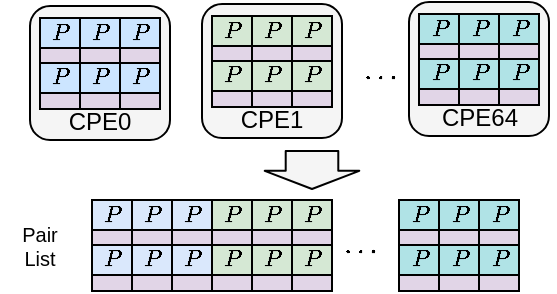 <mxfile version="10.6.0" type="github"><diagram id="DKJrhhpxTeis4e5bREXT" name="Page-1"><mxGraphModel dx="841" dy="468" grid="1" gridSize="10" guides="1" tooltips="1" connect="1" arrows="1" fold="1" page="1" pageScale="1" pageWidth="350" pageHeight="1169" math="1" shadow="0"><root><mxCell id="0"/><mxCell id="1" parent="0"/><mxCell id="9zv2EFa763Aui-nEIT-s-141" value="" style="rounded=1;whiteSpace=wrap;html=1;fillColor=#f5f5f5;strokeColor=#000000;fontColor=#333333;" vertex="1" parent="1"><mxGeometry x="209.5" y="181" width="70" height="67" as="geometry"/></mxCell><mxCell id="9zv2EFa763Aui-nEIT-s-127" value="" style="rounded=1;whiteSpace=wrap;html=1;fillColor=#f5f5f5;strokeColor=#000000;fontColor=#333333;" vertex="1" parent="1"><mxGeometry x="106" y="182" width="70" height="67" as="geometry"/></mxCell><mxCell id="9zv2EFa763Aui-nEIT-s-86" value="" style="rounded=1;whiteSpace=wrap;html=1;fillColor=#f5f5f5;strokeColor=#000000;fontColor=#333333;" vertex="1" parent="1"><mxGeometry x="20" y="183" width="70" height="67" as="geometry"/></mxCell><mxCell id="3ChNud9PbsFCPYztfYuO-2" value="&lt;font style=&quot;font-size: 10px&quot;&gt;Pair&lt;br style=&quot;font-size: 10px&quot;&gt;List&lt;/font&gt;" style="text;html=1;strokeColor=none;fillColor=none;align=center;verticalAlign=middle;whiteSpace=wrap;rounded=0;fontSize=10;" parent="1" vertex="1"><mxGeometry x="5" y="292.5" width="40" height="20" as="geometry"/></mxCell><mxCell id="9zv2EFa763Aui-nEIT-s-47" value="$${P}$$" style="rounded=0;whiteSpace=wrap;html=1;fontSize=10;fillColor=#cce5ff;strokeColor=#000000;" vertex="1" parent="1"><mxGeometry x="25" y="189" width="20" height="15" as="geometry"/></mxCell><mxCell id="9zv2EFa763Aui-nEIT-s-48" value="" style="rounded=0;whiteSpace=wrap;html=1;fontSize=10;fillColor=#e1d5e7;strokeColor=#000000;" vertex="1" parent="1"><mxGeometry x="25" y="204" width="20" height="8" as="geometry"/></mxCell><mxCell id="9zv2EFa763Aui-nEIT-s-49" value="$${P}$$" style="rounded=0;whiteSpace=wrap;html=1;fontSize=10;fillColor=#cce5ff;strokeColor=#000000;" vertex="1" parent="1"><mxGeometry x="45" y="189" width="20" height="15" as="geometry"/></mxCell><mxCell id="9zv2EFa763Aui-nEIT-s-50" value="" style="rounded=0;whiteSpace=wrap;html=1;fontSize=10;fillColor=#e1d5e7;strokeColor=#000000;" vertex="1" parent="1"><mxGeometry x="45" y="204" width="20" height="8" as="geometry"/></mxCell><mxCell id="9zv2EFa763Aui-nEIT-s-51" value="$${P}$$" style="rounded=0;whiteSpace=wrap;html=1;fontSize=10;fillColor=#cce5ff;strokeColor=#000000;" vertex="1" parent="1"><mxGeometry x="65" y="189" width="20" height="15" as="geometry"/></mxCell><mxCell id="9zv2EFa763Aui-nEIT-s-52" value="" style="rounded=0;whiteSpace=wrap;html=1;fontSize=10;fillColor=#e1d5e7;strokeColor=#000000;" vertex="1" parent="1"><mxGeometry x="65" y="204" width="20" height="8" as="geometry"/></mxCell><mxCell id="9zv2EFa763Aui-nEIT-s-79" value="$$\cdots$$" style="text;html=1;resizable=0;points=[];autosize=1;align=left;verticalAlign=top;spacingTop=-4;" vertex="1" parent="1"><mxGeometry x="184.5" y="196" width="70" height="20" as="geometry"/></mxCell><mxCell id="9zv2EFa763Aui-nEIT-s-80" value="$${P}$$" style="rounded=0;whiteSpace=wrap;html=1;fontSize=10;fillColor=#cce5ff;strokeColor=#000000;" vertex="1" parent="1"><mxGeometry x="25" y="211.5" width="20" height="15" as="geometry"/></mxCell><mxCell id="9zv2EFa763Aui-nEIT-s-81" value="" style="rounded=0;whiteSpace=wrap;html=1;fontSize=10;fillColor=#e1d5e7;strokeColor=#000000;" vertex="1" parent="1"><mxGeometry x="25" y="226.5" width="20" height="8" as="geometry"/></mxCell><mxCell id="9zv2EFa763Aui-nEIT-s-82" value="$${P}$$" style="rounded=0;whiteSpace=wrap;html=1;fontSize=10;fillColor=#cce5ff;strokeColor=#000000;" vertex="1" parent="1"><mxGeometry x="45" y="211.5" width="20" height="15" as="geometry"/></mxCell><mxCell id="9zv2EFa763Aui-nEIT-s-83" value="" style="rounded=0;whiteSpace=wrap;html=1;fontSize=10;fillColor=#e1d5e7;strokeColor=#000000;" vertex="1" parent="1"><mxGeometry x="45" y="226.5" width="20" height="8" as="geometry"/></mxCell><mxCell id="9zv2EFa763Aui-nEIT-s-84" value="$${P}$$" style="rounded=0;whiteSpace=wrap;html=1;fontSize=10;fillColor=#cce5ff;strokeColor=#000000;" vertex="1" parent="1"><mxGeometry x="65" y="211.5" width="20" height="15" as="geometry"/></mxCell><mxCell id="9zv2EFa763Aui-nEIT-s-85" value="" style="rounded=0;whiteSpace=wrap;html=1;fontSize=10;fillColor=#e1d5e7;strokeColor=#000000;" vertex="1" parent="1"><mxGeometry x="65" y="226.5" width="20" height="8" as="geometry"/></mxCell><mxCell id="9zv2EFa763Aui-nEIT-s-113" value="CPE0" style="text;html=1;strokeColor=none;fillColor=none;align=center;verticalAlign=middle;whiteSpace=wrap;rounded=0;" vertex="1" parent="1"><mxGeometry x="35" y="231" width="40" height="20" as="geometry"/></mxCell><mxCell id="9zv2EFa763Aui-nEIT-s-115" value="$${P}$$" style="rounded=0;whiteSpace=wrap;html=1;fontSize=10;fillColor=#d5e8d4;strokeColor=#000000;" vertex="1" parent="1"><mxGeometry x="111" y="188" width="20" height="15" as="geometry"/></mxCell><mxCell id="9zv2EFa763Aui-nEIT-s-116" value="" style="rounded=0;whiteSpace=wrap;html=1;fontSize=10;fillColor=#e1d5e7;strokeColor=#000000;" vertex="1" parent="1"><mxGeometry x="111" y="203" width="20" height="8" as="geometry"/></mxCell><mxCell id="9zv2EFa763Aui-nEIT-s-117" value="$${P}$$" style="rounded=0;whiteSpace=wrap;html=1;fontSize=10;fillColor=#d5e8d4;strokeColor=#000000;" vertex="1" parent="1"><mxGeometry x="131" y="188" width="20" height="15" as="geometry"/></mxCell><mxCell id="9zv2EFa763Aui-nEIT-s-118" value="" style="rounded=0;whiteSpace=wrap;html=1;fontSize=10;fillColor=#e1d5e7;strokeColor=#000000;" vertex="1" parent="1"><mxGeometry x="131" y="203" width="20" height="8" as="geometry"/></mxCell><mxCell id="9zv2EFa763Aui-nEIT-s-119" value="$${P}$$" style="rounded=0;whiteSpace=wrap;html=1;fontSize=10;fillColor=#d5e8d4;strokeColor=#000000;" vertex="1" parent="1"><mxGeometry x="151" y="188" width="20" height="15" as="geometry"/></mxCell><mxCell id="9zv2EFa763Aui-nEIT-s-120" value="" style="rounded=0;whiteSpace=wrap;html=1;fontSize=10;fillColor=#e1d5e7;strokeColor=#000000;" vertex="1" parent="1"><mxGeometry x="151" y="203" width="20" height="8" as="geometry"/></mxCell><mxCell id="9zv2EFa763Aui-nEIT-s-121" value="$${P}$$" style="rounded=0;whiteSpace=wrap;html=1;fontSize=10;fillColor=#d5e8d4;strokeColor=#000000;" vertex="1" parent="1"><mxGeometry x="111" y="210.5" width="20" height="15" as="geometry"/></mxCell><mxCell id="9zv2EFa763Aui-nEIT-s-122" value="" style="rounded=0;whiteSpace=wrap;html=1;fontSize=10;fillColor=#e1d5e7;strokeColor=#000000;" vertex="1" parent="1"><mxGeometry x="111" y="225.5" width="20" height="8" as="geometry"/></mxCell><mxCell id="9zv2EFa763Aui-nEIT-s-123" value="$${P}$$" style="rounded=0;whiteSpace=wrap;html=1;fontSize=10;fillColor=#d5e8d4;strokeColor=#000000;" vertex="1" parent="1"><mxGeometry x="131" y="210.5" width="20" height="15" as="geometry"/></mxCell><mxCell id="9zv2EFa763Aui-nEIT-s-124" value="" style="rounded=0;whiteSpace=wrap;html=1;fontSize=10;fillColor=#e1d5e7;strokeColor=#000000;" vertex="1" parent="1"><mxGeometry x="131" y="225.5" width="20" height="8" as="geometry"/></mxCell><mxCell id="9zv2EFa763Aui-nEIT-s-125" value="$${P}$$" style="rounded=0;whiteSpace=wrap;html=1;fontSize=10;fillColor=#d5e8d4;strokeColor=#000000;" vertex="1" parent="1"><mxGeometry x="151" y="210.5" width="20" height="15" as="geometry"/></mxCell><mxCell id="9zv2EFa763Aui-nEIT-s-126" value="" style="rounded=0;whiteSpace=wrap;html=1;fontSize=10;fillColor=#e1d5e7;strokeColor=#000000;" vertex="1" parent="1"><mxGeometry x="151" y="225.5" width="20" height="8" as="geometry"/></mxCell><mxCell id="9zv2EFa763Aui-nEIT-s-128" value="CPE1" style="text;html=1;strokeColor=none;fillColor=none;align=center;verticalAlign=middle;whiteSpace=wrap;rounded=0;" vertex="1" parent="1"><mxGeometry x="121" y="230" width="40" height="20" as="geometry"/></mxCell><mxCell id="9zv2EFa763Aui-nEIT-s-129" value="$${P}$$" style="rounded=0;whiteSpace=wrap;html=1;fontSize=10;fillColor=#b0e3e6;strokeColor=#000000;" vertex="1" parent="1"><mxGeometry x="214.5" y="187" width="20" height="15" as="geometry"/></mxCell><mxCell id="9zv2EFa763Aui-nEIT-s-130" value="" style="rounded=0;whiteSpace=wrap;html=1;fontSize=10;fillColor=#e1d5e7;strokeColor=#000000;" vertex="1" parent="1"><mxGeometry x="214.5" y="202" width="20" height="8" as="geometry"/></mxCell><mxCell id="9zv2EFa763Aui-nEIT-s-131" value="$${P}$$" style="rounded=0;whiteSpace=wrap;html=1;fontSize=10;fillColor=#b0e3e6;strokeColor=#000000;" vertex="1" parent="1"><mxGeometry x="234.5" y="187" width="20" height="15" as="geometry"/></mxCell><mxCell id="9zv2EFa763Aui-nEIT-s-132" value="" style="rounded=0;whiteSpace=wrap;html=1;fontSize=10;fillColor=#e1d5e7;strokeColor=#000000;" vertex="1" parent="1"><mxGeometry x="234.5" y="202" width="20" height="8" as="geometry"/></mxCell><mxCell id="9zv2EFa763Aui-nEIT-s-133" value="$${P}$$" style="rounded=0;whiteSpace=wrap;html=1;fontSize=10;fillColor=#b0e3e6;strokeColor=#000000;" vertex="1" parent="1"><mxGeometry x="254.5" y="187" width="20" height="15" as="geometry"/></mxCell><mxCell id="9zv2EFa763Aui-nEIT-s-134" value="" style="rounded=0;whiteSpace=wrap;html=1;fontSize=10;fillColor=#e1d5e7;strokeColor=#000000;" vertex="1" parent="1"><mxGeometry x="254.5" y="202" width="20" height="8" as="geometry"/></mxCell><mxCell id="9zv2EFa763Aui-nEIT-s-135" value="$${P}$$" style="rounded=0;whiteSpace=wrap;html=1;fontSize=10;fillColor=#b0e3e6;strokeColor=#000000;" vertex="1" parent="1"><mxGeometry x="214.5" y="209.5" width="20" height="15" as="geometry"/></mxCell><mxCell id="9zv2EFa763Aui-nEIT-s-136" value="" style="rounded=0;whiteSpace=wrap;html=1;fontSize=10;fillColor=#e1d5e7;strokeColor=#000000;" vertex="1" parent="1"><mxGeometry x="214.5" y="224.5" width="20" height="8" as="geometry"/></mxCell><mxCell id="9zv2EFa763Aui-nEIT-s-137" value="$${P}$$" style="rounded=0;whiteSpace=wrap;html=1;fontSize=10;fillColor=#b0e3e6;strokeColor=#000000;" vertex="1" parent="1"><mxGeometry x="234.5" y="209.5" width="20" height="15" as="geometry"/></mxCell><mxCell id="9zv2EFa763Aui-nEIT-s-138" value="" style="rounded=0;whiteSpace=wrap;html=1;fontSize=10;fillColor=#e1d5e7;strokeColor=#000000;" vertex="1" parent="1"><mxGeometry x="234.5" y="224.5" width="20" height="8" as="geometry"/></mxCell><mxCell id="9zv2EFa763Aui-nEIT-s-139" value="$${P}$$" style="rounded=0;whiteSpace=wrap;html=1;fontSize=10;fillColor=#b0e3e6;strokeColor=#000000;" vertex="1" parent="1"><mxGeometry x="254.5" y="209.5" width="20" height="15" as="geometry"/></mxCell><mxCell id="9zv2EFa763Aui-nEIT-s-140" value="" style="rounded=0;whiteSpace=wrap;html=1;fontSize=10;fillColor=#e1d5e7;strokeColor=#000000;" vertex="1" parent="1"><mxGeometry x="254.5" y="224.5" width="20" height="8" as="geometry"/></mxCell><mxCell id="9zv2EFa763Aui-nEIT-s-142" value="CPE64" style="text;html=1;strokeColor=none;fillColor=none;align=center;verticalAlign=middle;whiteSpace=wrap;rounded=0;" vertex="1" parent="1"><mxGeometry x="224.5" y="229" width="40" height="20" as="geometry"/></mxCell><mxCell id="9zv2EFa763Aui-nEIT-s-156" value="$${P}$$" style="rounded=0;whiteSpace=wrap;html=1;fontSize=10;fillColor=#dae8fc;strokeColor=#000000;" vertex="1" parent="1"><mxGeometry x="51" y="280" width="20" height="15" as="geometry"/></mxCell><mxCell id="9zv2EFa763Aui-nEIT-s-157" value="" style="rounded=0;whiteSpace=wrap;html=1;fontSize=10;fillColor=#e1d5e7;strokeColor=#000000;" vertex="1" parent="1"><mxGeometry x="51" y="295" width="20" height="8" as="geometry"/></mxCell><mxCell id="9zv2EFa763Aui-nEIT-s-158" value="$${P}$$" style="rounded=0;whiteSpace=wrap;html=1;fontSize=10;fillColor=#dae8fc;strokeColor=#000000;" vertex="1" parent="1"><mxGeometry x="71" y="280" width="20" height="15" as="geometry"/></mxCell><mxCell id="9zv2EFa763Aui-nEIT-s-159" value="" style="rounded=0;whiteSpace=wrap;html=1;fontSize=10;fillColor=#e1d5e7;strokeColor=#000000;" vertex="1" parent="1"><mxGeometry x="71" y="295" width="20" height="8" as="geometry"/></mxCell><mxCell id="9zv2EFa763Aui-nEIT-s-160" value="$${P}$$" style="rounded=0;whiteSpace=wrap;html=1;fontSize=10;fillColor=#dae8fc;strokeColor=#000000;" vertex="1" parent="1"><mxGeometry x="91" y="280" width="20" height="15" as="geometry"/></mxCell><mxCell id="9zv2EFa763Aui-nEIT-s-161" value="" style="rounded=0;whiteSpace=wrap;html=1;fontSize=10;fillColor=#e1d5e7;strokeColor=#000000;" vertex="1" parent="1"><mxGeometry x="91" y="295" width="20" height="8" as="geometry"/></mxCell><mxCell id="9zv2EFa763Aui-nEIT-s-162" value="$${P}$$" style="rounded=0;whiteSpace=wrap;html=1;fontSize=10;fillColor=#dae8fc;strokeColor=#000000;" vertex="1" parent="1"><mxGeometry x="51" y="302.5" width="20" height="15" as="geometry"/></mxCell><mxCell id="9zv2EFa763Aui-nEIT-s-163" value="" style="rounded=0;whiteSpace=wrap;html=1;fontSize=10;fillColor=#e1d5e7;strokeColor=#000000;" vertex="1" parent="1"><mxGeometry x="51" y="317.5" width="20" height="8" as="geometry"/></mxCell><mxCell id="9zv2EFa763Aui-nEIT-s-164" value="$${P}$$" style="rounded=0;whiteSpace=wrap;html=1;fontSize=10;fillColor=#dae8fc;strokeColor=#000000;" vertex="1" parent="1"><mxGeometry x="71" y="302.5" width="20" height="15" as="geometry"/></mxCell><mxCell id="9zv2EFa763Aui-nEIT-s-165" value="" style="rounded=0;whiteSpace=wrap;html=1;fontSize=10;fillColor=#e1d5e7;strokeColor=#000000;" vertex="1" parent="1"><mxGeometry x="71" y="317.5" width="20" height="8" as="geometry"/></mxCell><mxCell id="9zv2EFa763Aui-nEIT-s-166" value="$${P}$$" style="rounded=0;whiteSpace=wrap;html=1;fontSize=10;fillColor=#dae8fc;strokeColor=#000000;" vertex="1" parent="1"><mxGeometry x="91" y="302.5" width="20" height="15" as="geometry"/></mxCell><mxCell id="9zv2EFa763Aui-nEIT-s-167" value="" style="rounded=0;whiteSpace=wrap;html=1;fontSize=10;fillColor=#e1d5e7;strokeColor=#000000;" vertex="1" parent="1"><mxGeometry x="91" y="317.5" width="20" height="8" as="geometry"/></mxCell><mxCell id="9zv2EFa763Aui-nEIT-s-168" value="$${P}$$" style="rounded=0;whiteSpace=wrap;html=1;fontSize=10;fillColor=#d5e8d4;strokeColor=#000000;" vertex="1" parent="1"><mxGeometry x="111" y="280" width="20" height="15" as="geometry"/></mxCell><mxCell id="9zv2EFa763Aui-nEIT-s-169" value="" style="rounded=0;whiteSpace=wrap;html=1;fontSize=10;fillColor=#e1d5e7;strokeColor=#000000;" vertex="1" parent="1"><mxGeometry x="111" y="295" width="20" height="8" as="geometry"/></mxCell><mxCell id="9zv2EFa763Aui-nEIT-s-170" value="$${P}$$" style="rounded=0;whiteSpace=wrap;html=1;fontSize=10;fillColor=#d5e8d4;strokeColor=#000000;" vertex="1" parent="1"><mxGeometry x="131" y="280" width="20" height="15" as="geometry"/></mxCell><mxCell id="9zv2EFa763Aui-nEIT-s-171" value="" style="rounded=0;whiteSpace=wrap;html=1;fontSize=10;fillColor=#e1d5e7;strokeColor=#000000;" vertex="1" parent="1"><mxGeometry x="131" y="295" width="20" height="8" as="geometry"/></mxCell><mxCell id="9zv2EFa763Aui-nEIT-s-172" value="$${P}$$" style="rounded=0;whiteSpace=wrap;html=1;fontSize=10;fillColor=#d5e8d4;strokeColor=#000000;" vertex="1" parent="1"><mxGeometry x="151" y="280" width="20" height="15" as="geometry"/></mxCell><mxCell id="9zv2EFa763Aui-nEIT-s-173" value="" style="rounded=0;whiteSpace=wrap;html=1;fontSize=10;fillColor=#e1d5e7;strokeColor=#000000;" vertex="1" parent="1"><mxGeometry x="151" y="295" width="20" height="8" as="geometry"/></mxCell><mxCell id="9zv2EFa763Aui-nEIT-s-174" value="$${P}$$" style="rounded=0;whiteSpace=wrap;html=1;fontSize=10;fillColor=#d5e8d4;strokeColor=#000000;" vertex="1" parent="1"><mxGeometry x="111" y="302.5" width="20" height="15" as="geometry"/></mxCell><mxCell id="9zv2EFa763Aui-nEIT-s-175" value="" style="rounded=0;whiteSpace=wrap;html=1;fontSize=10;fillColor=#e1d5e7;strokeColor=#000000;" vertex="1" parent="1"><mxGeometry x="111" y="317.5" width="20" height="8" as="geometry"/></mxCell><mxCell id="9zv2EFa763Aui-nEIT-s-176" value="$${P}$$" style="rounded=0;whiteSpace=wrap;html=1;fontSize=10;fillColor=#d5e8d4;strokeColor=#000000;" vertex="1" parent="1"><mxGeometry x="131" y="302.5" width="20" height="15" as="geometry"/></mxCell><mxCell id="9zv2EFa763Aui-nEIT-s-177" value="" style="rounded=0;whiteSpace=wrap;html=1;fontSize=10;fillColor=#e1d5e7;strokeColor=#000000;" vertex="1" parent="1"><mxGeometry x="131" y="317.5" width="20" height="8" as="geometry"/></mxCell><mxCell id="9zv2EFa763Aui-nEIT-s-178" value="$${P}$$" style="rounded=0;whiteSpace=wrap;html=1;fontSize=10;fillColor=#d5e8d4;strokeColor=#000000;" vertex="1" parent="1"><mxGeometry x="151" y="302.5" width="20" height="15" as="geometry"/></mxCell><mxCell id="9zv2EFa763Aui-nEIT-s-179" value="" style="rounded=0;whiteSpace=wrap;html=1;fontSize=10;fillColor=#e1d5e7;strokeColor=#000000;" vertex="1" parent="1"><mxGeometry x="151" y="317.5" width="20" height="8" as="geometry"/></mxCell><mxCell id="9zv2EFa763Aui-nEIT-s-180" value="$${P}$$" style="rounded=0;whiteSpace=wrap;html=1;fontSize=10;fillColor=#b0e3e6;strokeColor=#000000;" vertex="1" parent="1"><mxGeometry x="204.5" y="280" width="20" height="15" as="geometry"/></mxCell><mxCell id="9zv2EFa763Aui-nEIT-s-181" value="" style="rounded=0;whiteSpace=wrap;html=1;fontSize=10;fillColor=#e1d5e7;strokeColor=#000000;" vertex="1" parent="1"><mxGeometry x="204.5" y="295" width="20" height="8" as="geometry"/></mxCell><mxCell id="9zv2EFa763Aui-nEIT-s-182" value="$${P}$$" style="rounded=0;whiteSpace=wrap;html=1;fontSize=10;fillColor=#b0e3e6;strokeColor=#000000;" vertex="1" parent="1"><mxGeometry x="224.5" y="280" width="20" height="15" as="geometry"/></mxCell><mxCell id="9zv2EFa763Aui-nEIT-s-183" value="" style="rounded=0;whiteSpace=wrap;html=1;fontSize=10;fillColor=#e1d5e7;strokeColor=#000000;" vertex="1" parent="1"><mxGeometry x="224.5" y="295" width="20" height="8" as="geometry"/></mxCell><mxCell id="9zv2EFa763Aui-nEIT-s-184" value="$${P}$$" style="rounded=0;whiteSpace=wrap;html=1;fontSize=10;fillColor=#b0e3e6;strokeColor=#000000;" vertex="1" parent="1"><mxGeometry x="244.5" y="280" width="20" height="15" as="geometry"/></mxCell><mxCell id="9zv2EFa763Aui-nEIT-s-185" value="" style="rounded=0;whiteSpace=wrap;html=1;fontSize=10;fillColor=#e1d5e7;strokeColor=#000000;" vertex="1" parent="1"><mxGeometry x="244.5" y="295" width="20" height="8" as="geometry"/></mxCell><mxCell id="9zv2EFa763Aui-nEIT-s-186" value="$${P}$$" style="rounded=0;whiteSpace=wrap;html=1;fontSize=10;fillColor=#b0e3e6;strokeColor=#000000;" vertex="1" parent="1"><mxGeometry x="204.5" y="302.5" width="20" height="15" as="geometry"/></mxCell><mxCell id="9zv2EFa763Aui-nEIT-s-187" value="" style="rounded=0;whiteSpace=wrap;html=1;fontSize=10;fillColor=#e1d5e7;strokeColor=#000000;" vertex="1" parent="1"><mxGeometry x="204.5" y="317.5" width="20" height="8" as="geometry"/></mxCell><mxCell id="9zv2EFa763Aui-nEIT-s-188" value="$${P}$$" style="rounded=0;whiteSpace=wrap;html=1;fontSize=10;fillColor=#b0e3e6;strokeColor=#000000;" vertex="1" parent="1"><mxGeometry x="224.5" y="302.5" width="20" height="15" as="geometry"/></mxCell><mxCell id="9zv2EFa763Aui-nEIT-s-189" value="" style="rounded=0;whiteSpace=wrap;html=1;fontSize=10;fillColor=#e1d5e7;strokeColor=#000000;" vertex="1" parent="1"><mxGeometry x="224.5" y="317.5" width="20" height="8" as="geometry"/></mxCell><mxCell id="9zv2EFa763Aui-nEIT-s-190" value="$${P}$$" style="rounded=0;whiteSpace=wrap;html=1;fontSize=10;fillColor=#b0e3e6;strokeColor=#000000;" vertex="1" parent="1"><mxGeometry x="244.5" y="302.5" width="20" height="15" as="geometry"/></mxCell><mxCell id="9zv2EFa763Aui-nEIT-s-191" value="" style="rounded=0;whiteSpace=wrap;html=1;fontSize=10;fillColor=#e1d5e7;strokeColor=#000000;" vertex="1" parent="1"><mxGeometry x="244.5" y="317.5" width="20" height="8" as="geometry"/></mxCell><mxCell id="9zv2EFa763Aui-nEIT-s-192" value="$$\cdots$$" style="text;html=1;resizable=0;points=[];autosize=1;align=left;verticalAlign=top;spacingTop=-4;" vertex="1" parent="1"><mxGeometry x="174.5" y="282.5" width="70" height="20" as="geometry"/></mxCell><mxCell id="9zv2EFa763Aui-nEIT-s-193" value="" style="shape=flexArrow;endArrow=classic;html=1;width=26.286;endSize=2.697;fillColor=#f5f5f5;strokeColor=#000000;" edge="1" parent="1"><mxGeometry width="50" height="50" relative="1" as="geometry"><mxPoint x="161" y="255" as="sourcePoint"/><mxPoint x="161" y="275" as="targetPoint"/></mxGeometry></mxCell></root></mxGraphModel></diagram></mxfile>